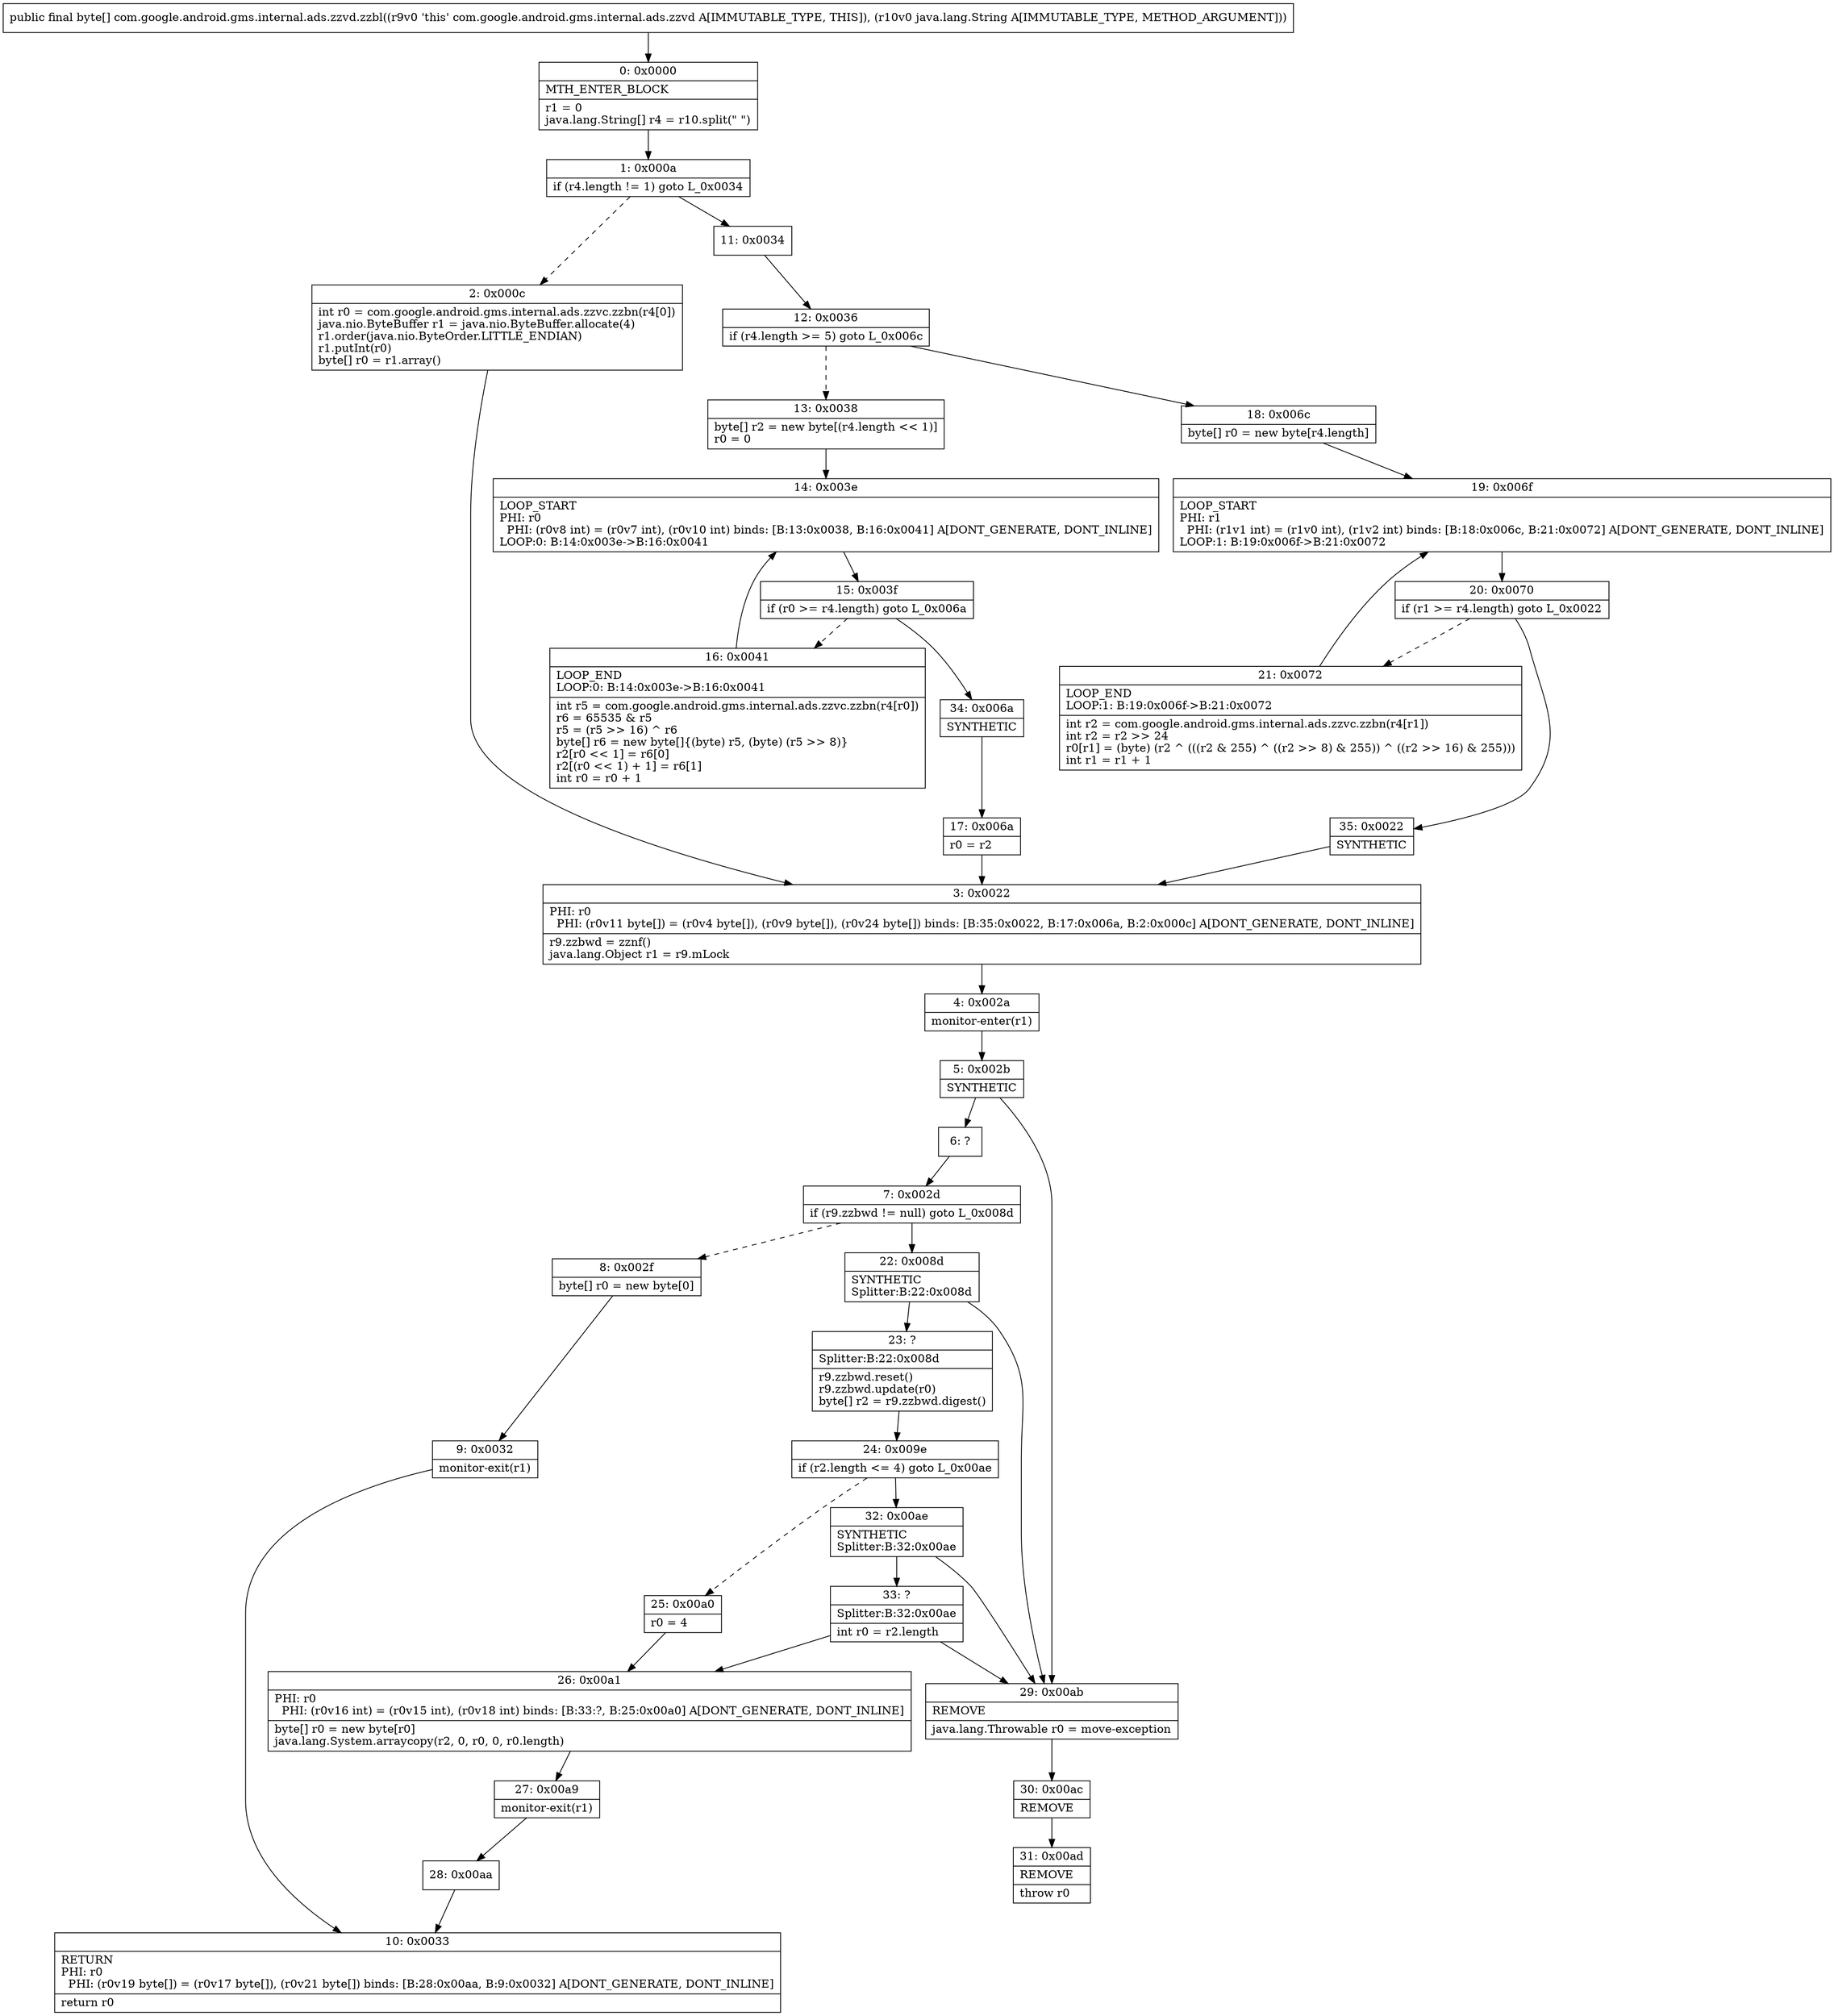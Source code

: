 digraph "CFG forcom.google.android.gms.internal.ads.zzvd.zzbl(Ljava\/lang\/String;)[B" {
Node_0 [shape=record,label="{0\:\ 0x0000|MTH_ENTER_BLOCK\l|r1 = 0\ljava.lang.String[] r4 = r10.split(\" \")\l}"];
Node_1 [shape=record,label="{1\:\ 0x000a|if (r4.length != 1) goto L_0x0034\l}"];
Node_2 [shape=record,label="{2\:\ 0x000c|int r0 = com.google.android.gms.internal.ads.zzvc.zzbn(r4[0])\ljava.nio.ByteBuffer r1 = java.nio.ByteBuffer.allocate(4)\lr1.order(java.nio.ByteOrder.LITTLE_ENDIAN)\lr1.putInt(r0)\lbyte[] r0 = r1.array()\l}"];
Node_3 [shape=record,label="{3\:\ 0x0022|PHI: r0 \l  PHI: (r0v11 byte[]) = (r0v4 byte[]), (r0v9 byte[]), (r0v24 byte[]) binds: [B:35:0x0022, B:17:0x006a, B:2:0x000c] A[DONT_GENERATE, DONT_INLINE]\l|r9.zzbwd = zznf()\ljava.lang.Object r1 = r9.mLock\l}"];
Node_4 [shape=record,label="{4\:\ 0x002a|monitor\-enter(r1)\l}"];
Node_5 [shape=record,label="{5\:\ 0x002b|SYNTHETIC\l}"];
Node_6 [shape=record,label="{6\:\ ?}"];
Node_7 [shape=record,label="{7\:\ 0x002d|if (r9.zzbwd != null) goto L_0x008d\l}"];
Node_8 [shape=record,label="{8\:\ 0x002f|byte[] r0 = new byte[0]\l}"];
Node_9 [shape=record,label="{9\:\ 0x0032|monitor\-exit(r1)\l}"];
Node_10 [shape=record,label="{10\:\ 0x0033|RETURN\lPHI: r0 \l  PHI: (r0v19 byte[]) = (r0v17 byte[]), (r0v21 byte[]) binds: [B:28:0x00aa, B:9:0x0032] A[DONT_GENERATE, DONT_INLINE]\l|return r0\l}"];
Node_11 [shape=record,label="{11\:\ 0x0034}"];
Node_12 [shape=record,label="{12\:\ 0x0036|if (r4.length \>= 5) goto L_0x006c\l}"];
Node_13 [shape=record,label="{13\:\ 0x0038|byte[] r2 = new byte[(r4.length \<\< 1)]\lr0 = 0\l}"];
Node_14 [shape=record,label="{14\:\ 0x003e|LOOP_START\lPHI: r0 \l  PHI: (r0v8 int) = (r0v7 int), (r0v10 int) binds: [B:13:0x0038, B:16:0x0041] A[DONT_GENERATE, DONT_INLINE]\lLOOP:0: B:14:0x003e\-\>B:16:0x0041\l}"];
Node_15 [shape=record,label="{15\:\ 0x003f|if (r0 \>= r4.length) goto L_0x006a\l}"];
Node_16 [shape=record,label="{16\:\ 0x0041|LOOP_END\lLOOP:0: B:14:0x003e\-\>B:16:0x0041\l|int r5 = com.google.android.gms.internal.ads.zzvc.zzbn(r4[r0])\lr6 = 65535 & r5\lr5 = (r5 \>\> 16) ^ r6\lbyte[] r6 = new byte[]\{(byte) r5, (byte) (r5 \>\> 8)\}\lr2[r0 \<\< 1] = r6[0]\lr2[(r0 \<\< 1) + 1] = r6[1]\lint r0 = r0 + 1\l}"];
Node_17 [shape=record,label="{17\:\ 0x006a|r0 = r2\l}"];
Node_18 [shape=record,label="{18\:\ 0x006c|byte[] r0 = new byte[r4.length]\l}"];
Node_19 [shape=record,label="{19\:\ 0x006f|LOOP_START\lPHI: r1 \l  PHI: (r1v1 int) = (r1v0 int), (r1v2 int) binds: [B:18:0x006c, B:21:0x0072] A[DONT_GENERATE, DONT_INLINE]\lLOOP:1: B:19:0x006f\-\>B:21:0x0072\l}"];
Node_20 [shape=record,label="{20\:\ 0x0070|if (r1 \>= r4.length) goto L_0x0022\l}"];
Node_21 [shape=record,label="{21\:\ 0x0072|LOOP_END\lLOOP:1: B:19:0x006f\-\>B:21:0x0072\l|int r2 = com.google.android.gms.internal.ads.zzvc.zzbn(r4[r1])\lint r2 = r2 \>\> 24\lr0[r1] = (byte) (r2 ^ (((r2 & 255) ^ ((r2 \>\> 8) & 255)) ^ ((r2 \>\> 16) & 255)))\lint r1 = r1 + 1\l}"];
Node_22 [shape=record,label="{22\:\ 0x008d|SYNTHETIC\lSplitter:B:22:0x008d\l}"];
Node_23 [shape=record,label="{23\:\ ?|Splitter:B:22:0x008d\l|r9.zzbwd.reset()\lr9.zzbwd.update(r0)\lbyte[] r2 = r9.zzbwd.digest()\l}"];
Node_24 [shape=record,label="{24\:\ 0x009e|if (r2.length \<= 4) goto L_0x00ae\l}"];
Node_25 [shape=record,label="{25\:\ 0x00a0|r0 = 4\l}"];
Node_26 [shape=record,label="{26\:\ 0x00a1|PHI: r0 \l  PHI: (r0v16 int) = (r0v15 int), (r0v18 int) binds: [B:33:?, B:25:0x00a0] A[DONT_GENERATE, DONT_INLINE]\l|byte[] r0 = new byte[r0]\ljava.lang.System.arraycopy(r2, 0, r0, 0, r0.length)\l}"];
Node_27 [shape=record,label="{27\:\ 0x00a9|monitor\-exit(r1)\l}"];
Node_28 [shape=record,label="{28\:\ 0x00aa}"];
Node_29 [shape=record,label="{29\:\ 0x00ab|REMOVE\l|java.lang.Throwable r0 = move\-exception\l}"];
Node_30 [shape=record,label="{30\:\ 0x00ac|REMOVE\l}"];
Node_31 [shape=record,label="{31\:\ 0x00ad|REMOVE\l|throw r0\l}"];
Node_32 [shape=record,label="{32\:\ 0x00ae|SYNTHETIC\lSplitter:B:32:0x00ae\l}"];
Node_33 [shape=record,label="{33\:\ ?|Splitter:B:32:0x00ae\l|int r0 = r2.length\l}"];
Node_34 [shape=record,label="{34\:\ 0x006a|SYNTHETIC\l}"];
Node_35 [shape=record,label="{35\:\ 0x0022|SYNTHETIC\l}"];
MethodNode[shape=record,label="{public final byte[] com.google.android.gms.internal.ads.zzvd.zzbl((r9v0 'this' com.google.android.gms.internal.ads.zzvd A[IMMUTABLE_TYPE, THIS]), (r10v0 java.lang.String A[IMMUTABLE_TYPE, METHOD_ARGUMENT])) }"];
MethodNode -> Node_0;
Node_0 -> Node_1;
Node_1 -> Node_2[style=dashed];
Node_1 -> Node_11;
Node_2 -> Node_3;
Node_3 -> Node_4;
Node_4 -> Node_5;
Node_5 -> Node_6;
Node_5 -> Node_29;
Node_6 -> Node_7;
Node_7 -> Node_8[style=dashed];
Node_7 -> Node_22;
Node_8 -> Node_9;
Node_9 -> Node_10;
Node_11 -> Node_12;
Node_12 -> Node_13[style=dashed];
Node_12 -> Node_18;
Node_13 -> Node_14;
Node_14 -> Node_15;
Node_15 -> Node_16[style=dashed];
Node_15 -> Node_34;
Node_16 -> Node_14;
Node_17 -> Node_3;
Node_18 -> Node_19;
Node_19 -> Node_20;
Node_20 -> Node_21[style=dashed];
Node_20 -> Node_35;
Node_21 -> Node_19;
Node_22 -> Node_23;
Node_22 -> Node_29;
Node_23 -> Node_24;
Node_24 -> Node_25[style=dashed];
Node_24 -> Node_32;
Node_25 -> Node_26;
Node_26 -> Node_27;
Node_27 -> Node_28;
Node_28 -> Node_10;
Node_29 -> Node_30;
Node_30 -> Node_31;
Node_32 -> Node_33;
Node_32 -> Node_29;
Node_33 -> Node_29;
Node_33 -> Node_26;
Node_34 -> Node_17;
Node_35 -> Node_3;
}

